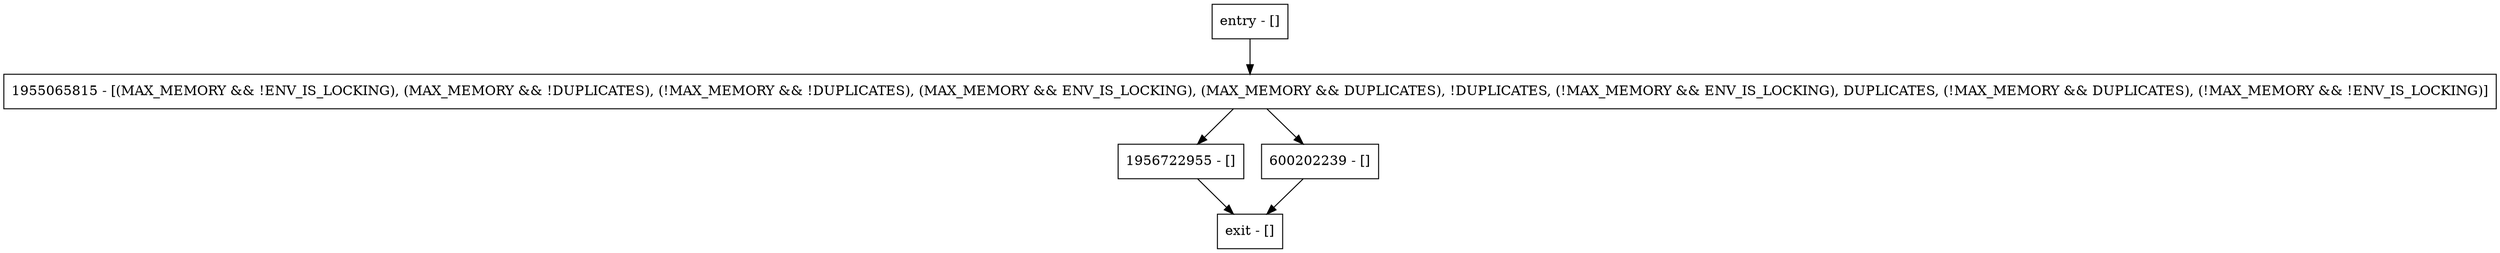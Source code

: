 digraph getDbType {
node [shape=record];
entry [label="entry - []"];
exit [label="exit - []"];
1956722955 [label="1956722955 - []"];
1955065815 [label="1955065815 - [(MAX_MEMORY && !ENV_IS_LOCKING), (MAX_MEMORY && !DUPLICATES), (!MAX_MEMORY && !DUPLICATES), (MAX_MEMORY && ENV_IS_LOCKING), (MAX_MEMORY && DUPLICATES), !DUPLICATES, (!MAX_MEMORY && ENV_IS_LOCKING), DUPLICATES, (!MAX_MEMORY && DUPLICATES), (!MAX_MEMORY && !ENV_IS_LOCKING)]"];
600202239 [label="600202239 - []"];
entry;
exit;
entry -> 1955065815;
1956722955 -> exit;
1955065815 -> 1956722955;
1955065815 -> 600202239;
600202239 -> exit;
}

